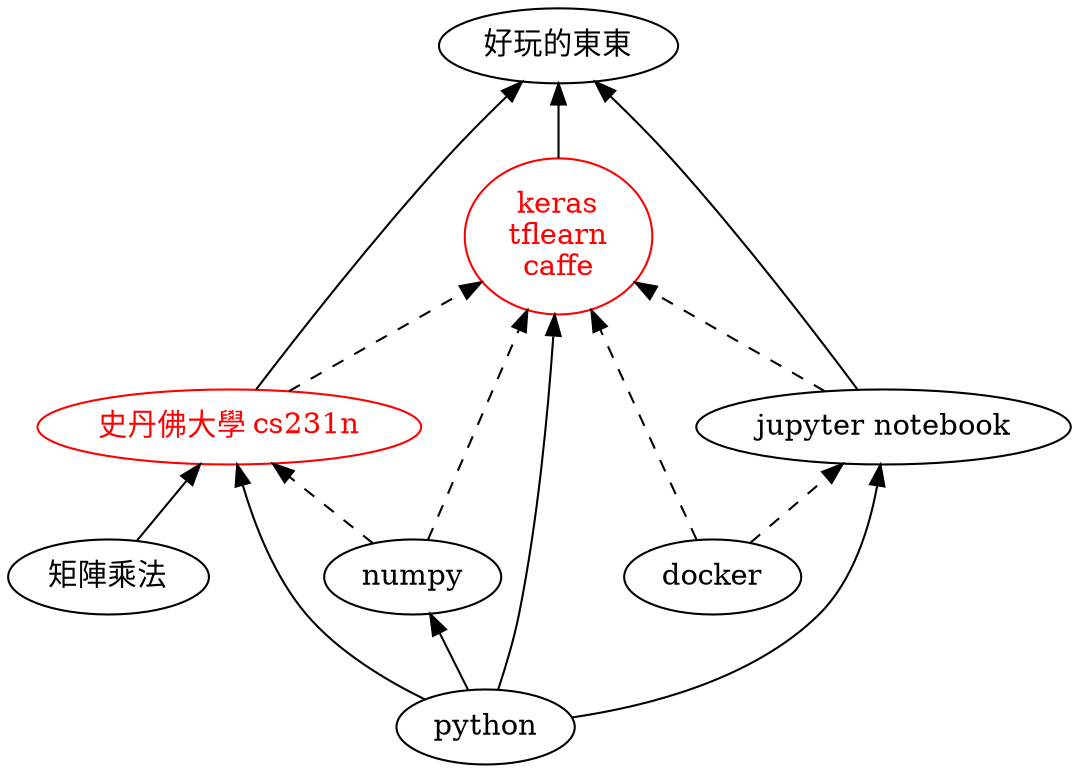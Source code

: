 digraph "不求甚解工程師的 「機器學習」 學習捷徑地圖" {

    rankdir = BT;
    overlap = scale;

    python [ label="python"; ];
    docker [ label="docker"; ];
    jupyter [ label="jupyter notebook"; ];
    mat_mul [ label="矩陣乘法"; ];
    cs231n [ label="史丹佛大學 cs231n"; color="red"; fontcolor="red"; ];
    hilevel [ label="keras\ntflearn\ncaffe"; color="red"; fontcolor="red"; ];
    numpy [ label="numpy"; ];
    advanced [ label="好玩的東東"; ];

    python -> { numpy jupyter hilevel };
    numpy -> { cs231n hilevel } [ style="dashed" ];
    { mat_mul python } -> cs231n;
    { jupyter cs231n hilevel } -> advanced;

    docker -> { hilevel jupyter} [ style="dashed" ];
    { cs231n jupyter } -> hilevel [ style="dashed" ];
}

